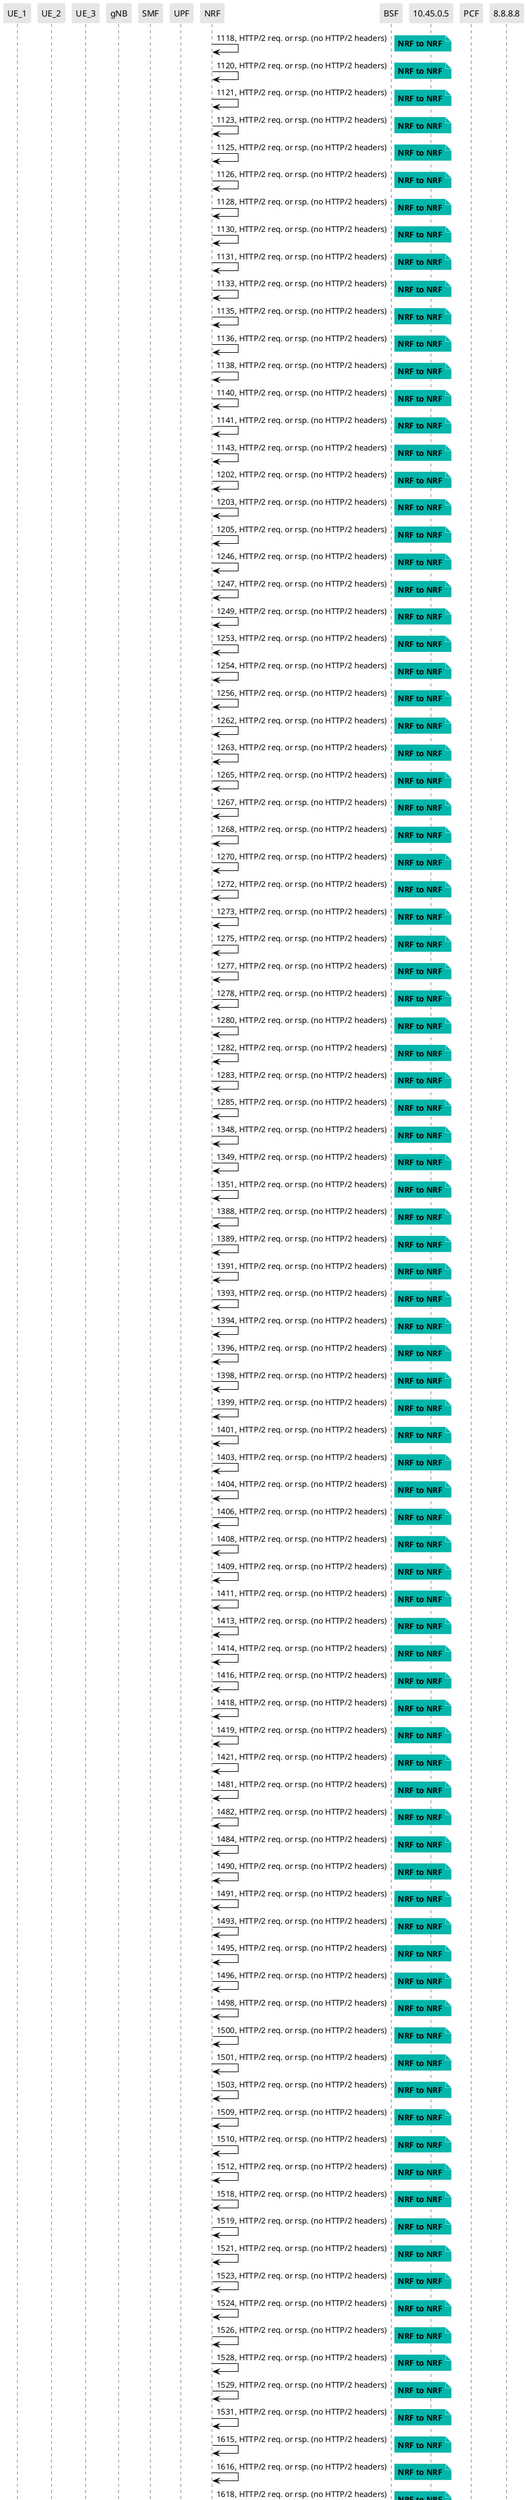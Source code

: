 @startuml
skinparam shadowing false
skinparam NoteBorderColor white
skinparam sequence {
    ArrowColor black
    LifeLineBorderColor black
    LifeLineBackgroundColor black
    ParticipantBorderColor white
    ParticipantBackgroundColor #e6e6e6
}
participant "UE_1"
participant "UE_2"
participant "UE_3"
participant "gNB"
participant "SMF"
participant "UPF"
participant "NRF"
participant "BSF"
participant "10.45.0.5"
participant "PCF"
participant "8.8.8.8"

"NRF" -> "NRF": 1118, HTTP/2 req. or rsp. (no HTTP/2 headers)

note right #03B5AA
**NRF to NRF**
end note

"NRF" -> "NRF": 1120, HTTP/2 req. or rsp. (no HTTP/2 headers)

note right #03B5AA
**NRF to NRF**
end note

"NRF" -> "NRF": 1121, HTTP/2 req. or rsp. (no HTTP/2 headers)

note right #03B5AA
**NRF to NRF**
end note

"NRF" -> "NRF": 1123, HTTP/2 req. or rsp. (no HTTP/2 headers)

note right #03B5AA
**NRF to NRF**
end note

"NRF" -> "NRF": 1125, HTTP/2 req. or rsp. (no HTTP/2 headers)

note right #03B5AA
**NRF to NRF**
end note

"NRF" -> "NRF": 1126, HTTP/2 req. or rsp. (no HTTP/2 headers)

note right #03B5AA
**NRF to NRF**
end note

"NRF" -> "NRF": 1128, HTTP/2 req. or rsp. (no HTTP/2 headers)

note right #03B5AA
**NRF to NRF**
end note

"NRF" -> "NRF": 1130, HTTP/2 req. or rsp. (no HTTP/2 headers)

note right #03B5AA
**NRF to NRF**
end note

"NRF" -> "NRF": 1131, HTTP/2 req. or rsp. (no HTTP/2 headers)

note right #03B5AA
**NRF to NRF**
end note

"NRF" -> "NRF": 1133, HTTP/2 req. or rsp. (no HTTP/2 headers)

note right #03B5AA
**NRF to NRF**
end note

"NRF" -> "NRF": 1135, HTTP/2 req. or rsp. (no HTTP/2 headers)

note right #03B5AA
**NRF to NRF**
end note

"NRF" -> "NRF": 1136, HTTP/2 req. or rsp. (no HTTP/2 headers)

note right #03B5AA
**NRF to NRF**
end note

"NRF" -> "NRF": 1138, HTTP/2 req. or rsp. (no HTTP/2 headers)

note right #03B5AA
**NRF to NRF**
end note

"NRF" -> "NRF": 1140, HTTP/2 req. or rsp. (no HTTP/2 headers)

note right #03B5AA
**NRF to NRF**
end note

"NRF" -> "NRF": 1141, HTTP/2 req. or rsp. (no HTTP/2 headers)

note right #03B5AA
**NRF to NRF**
end note

"NRF" -> "NRF": 1143, HTTP/2 req. or rsp. (no HTTP/2 headers)

note right #03B5AA
**NRF to NRF**
end note

"NRF" -> "NRF": 1202, HTTP/2 req. or rsp. (no HTTP/2 headers)

note right #03B5AA
**NRF to NRF**
end note

"NRF" -> "NRF": 1203, HTTP/2 req. or rsp. (no HTTP/2 headers)

note right #03B5AA
**NRF to NRF**
end note

"NRF" -> "NRF": 1205, HTTP/2 req. or rsp. (no HTTP/2 headers)

note right #03B5AA
**NRF to NRF**
end note

"NRF" -> "NRF": 1246, HTTP/2 req. or rsp. (no HTTP/2 headers)

note right #03B5AA
**NRF to NRF**
end note

"NRF" -> "NRF": 1247, HTTP/2 req. or rsp. (no HTTP/2 headers)

note right #03B5AA
**NRF to NRF**
end note

"NRF" -> "NRF": 1249, HTTP/2 req. or rsp. (no HTTP/2 headers)

note right #03B5AA
**NRF to NRF**
end note

"NRF" -> "NRF": 1253, HTTP/2 req. or rsp. (no HTTP/2 headers)

note right #03B5AA
**NRF to NRF**
end note

"NRF" -> "NRF": 1254, HTTP/2 req. or rsp. (no HTTP/2 headers)

note right #03B5AA
**NRF to NRF**
end note

"NRF" -> "NRF": 1256, HTTP/2 req. or rsp. (no HTTP/2 headers)

note right #03B5AA
**NRF to NRF**
end note

"NRF" -> "NRF": 1262, HTTP/2 req. or rsp. (no HTTP/2 headers)

note right #03B5AA
**NRF to NRF**
end note

"NRF" -> "NRF": 1263, HTTP/2 req. or rsp. (no HTTP/2 headers)

note right #03B5AA
**NRF to NRF**
end note

"NRF" -> "NRF": 1265, HTTP/2 req. or rsp. (no HTTP/2 headers)

note right #03B5AA
**NRF to NRF**
end note

"NRF" -> "NRF": 1267, HTTP/2 req. or rsp. (no HTTP/2 headers)

note right #03B5AA
**NRF to NRF**
end note

"NRF" -> "NRF": 1268, HTTP/2 req. or rsp. (no HTTP/2 headers)

note right #03B5AA
**NRF to NRF**
end note

"NRF" -> "NRF": 1270, HTTP/2 req. or rsp. (no HTTP/2 headers)

note right #03B5AA
**NRF to NRF**
end note

"NRF" -> "NRF": 1272, HTTP/2 req. or rsp. (no HTTP/2 headers)

note right #03B5AA
**NRF to NRF**
end note

"NRF" -> "NRF": 1273, HTTP/2 req. or rsp. (no HTTP/2 headers)

note right #03B5AA
**NRF to NRF**
end note

"NRF" -> "NRF": 1275, HTTP/2 req. or rsp. (no HTTP/2 headers)

note right #03B5AA
**NRF to NRF**
end note

"NRF" -> "NRF": 1277, HTTP/2 req. or rsp. (no HTTP/2 headers)

note right #03B5AA
**NRF to NRF**
end note

"NRF" -> "NRF": 1278, HTTP/2 req. or rsp. (no HTTP/2 headers)

note right #03B5AA
**NRF to NRF**
end note

"NRF" -> "NRF": 1280, HTTP/2 req. or rsp. (no HTTP/2 headers)

note right #03B5AA
**NRF to NRF**
end note

"NRF" -> "NRF": 1282, HTTP/2 req. or rsp. (no HTTP/2 headers)

note right #03B5AA
**NRF to NRF**
end note

"NRF" -> "NRF": 1283, HTTP/2 req. or rsp. (no HTTP/2 headers)

note right #03B5AA
**NRF to NRF**
end note

"NRF" -> "NRF": 1285, HTTP/2 req. or rsp. (no HTTP/2 headers)

note right #03B5AA
**NRF to NRF**
end note

"NRF" -> "NRF": 1348, HTTP/2 req. or rsp. (no HTTP/2 headers)

note right #03B5AA
**NRF to NRF**
end note

"NRF" -> "NRF": 1349, HTTP/2 req. or rsp. (no HTTP/2 headers)

note right #03B5AA
**NRF to NRF**
end note

"NRF" -> "NRF": 1351, HTTP/2 req. or rsp. (no HTTP/2 headers)

note right #03B5AA
**NRF to NRF**
end note

"NRF" -> "NRF": 1388, HTTP/2 req. or rsp. (no HTTP/2 headers)

note right #03B5AA
**NRF to NRF**
end note

"NRF" -> "NRF": 1389, HTTP/2 req. or rsp. (no HTTP/2 headers)

note right #03B5AA
**NRF to NRF**
end note

"NRF" -> "NRF": 1391, HTTP/2 req. or rsp. (no HTTP/2 headers)

note right #03B5AA
**NRF to NRF**
end note

"NRF" -> "NRF": 1393, HTTP/2 req. or rsp. (no HTTP/2 headers)

note right #03B5AA
**NRF to NRF**
end note

"NRF" -> "NRF": 1394, HTTP/2 req. or rsp. (no HTTP/2 headers)

note right #03B5AA
**NRF to NRF**
end note

"NRF" -> "NRF": 1396, HTTP/2 req. or rsp. (no HTTP/2 headers)

note right #03B5AA
**NRF to NRF**
end note

"NRF" -> "NRF": 1398, HTTP/2 req. or rsp. (no HTTP/2 headers)

note right #03B5AA
**NRF to NRF**
end note

"NRF" -> "NRF": 1399, HTTP/2 req. or rsp. (no HTTP/2 headers)

note right #03B5AA
**NRF to NRF**
end note

"NRF" -> "NRF": 1401, HTTP/2 req. or rsp. (no HTTP/2 headers)

note right #03B5AA
**NRF to NRF**
end note

"NRF" -> "NRF": 1403, HTTP/2 req. or rsp. (no HTTP/2 headers)

note right #03B5AA
**NRF to NRF**
end note

"NRF" -> "NRF": 1404, HTTP/2 req. or rsp. (no HTTP/2 headers)

note right #03B5AA
**NRF to NRF**
end note

"NRF" -> "NRF": 1406, HTTP/2 req. or rsp. (no HTTP/2 headers)

note right #03B5AA
**NRF to NRF**
end note

"NRF" -> "NRF": 1408, HTTP/2 req. or rsp. (no HTTP/2 headers)

note right #03B5AA
**NRF to NRF**
end note

"NRF" -> "NRF": 1409, HTTP/2 req. or rsp. (no HTTP/2 headers)

note right #03B5AA
**NRF to NRF**
end note

"NRF" -> "NRF": 1411, HTTP/2 req. or rsp. (no HTTP/2 headers)

note right #03B5AA
**NRF to NRF**
end note

"NRF" -> "NRF": 1413, HTTP/2 req. or rsp. (no HTTP/2 headers)

note right #03B5AA
**NRF to NRF**
end note

"NRF" -> "NRF": 1414, HTTP/2 req. or rsp. (no HTTP/2 headers)

note right #03B5AA
**NRF to NRF**
end note

"NRF" -> "NRF": 1416, HTTP/2 req. or rsp. (no HTTP/2 headers)

note right #03B5AA
**NRF to NRF**
end note

"NRF" -> "NRF": 1418, HTTP/2 req. or rsp. (no HTTP/2 headers)

note right #03B5AA
**NRF to NRF**
end note

"NRF" -> "NRF": 1419, HTTP/2 req. or rsp. (no HTTP/2 headers)

note right #03B5AA
**NRF to NRF**
end note

"NRF" -> "NRF": 1421, HTTP/2 req. or rsp. (no HTTP/2 headers)

note right #03B5AA
**NRF to NRF**
end note

"NRF" -> "NRF": 1481, HTTP/2 req. or rsp. (no HTTP/2 headers)

note right #03B5AA
**NRF to NRF**
end note

"NRF" -> "NRF": 1482, HTTP/2 req. or rsp. (no HTTP/2 headers)

note right #03B5AA
**NRF to NRF**
end note

"NRF" -> "NRF": 1484, HTTP/2 req. or rsp. (no HTTP/2 headers)

note right #03B5AA
**NRF to NRF**
end note

"NRF" -> "NRF": 1490, HTTP/2 req. or rsp. (no HTTP/2 headers)

note right #03B5AA
**NRF to NRF**
end note

"NRF" -> "NRF": 1491, HTTP/2 req. or rsp. (no HTTP/2 headers)

note right #03B5AA
**NRF to NRF**
end note

"NRF" -> "NRF": 1493, HTTP/2 req. or rsp. (no HTTP/2 headers)

note right #03B5AA
**NRF to NRF**
end note

"NRF" -> "NRF": 1495, HTTP/2 req. or rsp. (no HTTP/2 headers)

note right #03B5AA
**NRF to NRF**
end note

"NRF" -> "NRF": 1496, HTTP/2 req. or rsp. (no HTTP/2 headers)

note right #03B5AA
**NRF to NRF**
end note

"NRF" -> "NRF": 1498, HTTP/2 req. or rsp. (no HTTP/2 headers)

note right #03B5AA
**NRF to NRF**
end note

"NRF" -> "NRF": 1500, HTTP/2 req. or rsp. (no HTTP/2 headers)

note right #03B5AA
**NRF to NRF**
end note

"NRF" -> "NRF": 1501, HTTP/2 req. or rsp. (no HTTP/2 headers)

note right #03B5AA
**NRF to NRF**
end note

"NRF" -> "NRF": 1503, HTTP/2 req. or rsp. (no HTTP/2 headers)

note right #03B5AA
**NRF to NRF**
end note

"NRF" -> "NRF": 1509, HTTP/2 req. or rsp. (no HTTP/2 headers)

note right #03B5AA
**NRF to NRF**
end note

"NRF" -> "NRF": 1510, HTTP/2 req. or rsp. (no HTTP/2 headers)

note right #03B5AA
**NRF to NRF**
end note

"NRF" -> "NRF": 1512, HTTP/2 req. or rsp. (no HTTP/2 headers)

note right #03B5AA
**NRF to NRF**
end note

"NRF" -> "NRF": 1518, HTTP/2 req. or rsp. (no HTTP/2 headers)

note right #03B5AA
**NRF to NRF**
end note

"NRF" -> "NRF": 1519, HTTP/2 req. or rsp. (no HTTP/2 headers)

note right #03B5AA
**NRF to NRF**
end note

"NRF" -> "NRF": 1521, HTTP/2 req. or rsp. (no HTTP/2 headers)

note right #03B5AA
**NRF to NRF**
end note

"NRF" -> "NRF": 1523, HTTP/2 req. or rsp. (no HTTP/2 headers)

note right #03B5AA
**NRF to NRF**
end note

"NRF" -> "NRF": 1524, HTTP/2 req. or rsp. (no HTTP/2 headers)

note right #03B5AA
**NRF to NRF**
end note

"NRF" -> "NRF": 1526, HTTP/2 req. or rsp. (no HTTP/2 headers)

note right #03B5AA
**NRF to NRF**
end note

"NRF" -> "NRF": 1528, HTTP/2 req. or rsp. (no HTTP/2 headers)

note right #03B5AA
**NRF to NRF**
end note

"NRF" -> "NRF": 1529, HTTP/2 req. or rsp. (no HTTP/2 headers)

note right #03B5AA
**NRF to NRF**
end note

"NRF" -> "NRF": 1531, HTTP/2 req. or rsp. (no HTTP/2 headers)

note right #03B5AA
**NRF to NRF**
end note

"NRF" -> "NRF": 1615, HTTP/2 req. or rsp. (no HTTP/2 headers)

note right #03B5AA
**NRF to NRF**
end note

"NRF" -> "NRF": 1616, HTTP/2 req. or rsp. (no HTTP/2 headers)

note right #03B5AA
**NRF to NRF**
end note

"NRF" -> "NRF": 1618, HTTP/2 req. or rsp. (no HTTP/2 headers)

note right #03B5AA
**NRF to NRF**
end note

"NRF" -> "NRF": 1624, HTTP/2 req. or rsp. (no HTTP/2 headers)

note right #03B5AA
**NRF to NRF**
end note

"NRF" -> "NRF": 1625, HTTP/2 req. or rsp. (no HTTP/2 headers)

note right #03B5AA
**NRF to NRF**
end note

"NRF" -> "NRF": 1627, HTTP/2 req. or rsp. (no HTTP/2 headers)

note right #03B5AA
**NRF to NRF**
end note

"NRF" -> "NRF": 1629, HTTP/2 req. or rsp. (no HTTP/2 headers)

note right #03B5AA
**NRF to NRF**
end note

"NRF" -> "NRF": 1630, HTTP/2 req. or rsp. (no HTTP/2 headers)

note right #03B5AA
**NRF to NRF**
end note

"NRF" -> "NRF": 1632, HTTP/2 req. or rsp. (no HTTP/2 headers)

note right #03B5AA
**NRF to NRF**
end note

"NRF" -> "NRF": 1634, HTTP/2 req. or rsp. (no HTTP/2 headers)

note right #03B5AA
**NRF to NRF**
end note

"NRF" -> "NRF": 1635, HTTP/2 req. or rsp. (no HTTP/2 headers)

note right #03B5AA
**NRF to NRF**
end note

"NRF" -> "NRF": 1637, HTTP/2 req. or rsp. (no HTTP/2 headers)

note right #03B5AA
**NRF to NRF**
end note

@enduml
